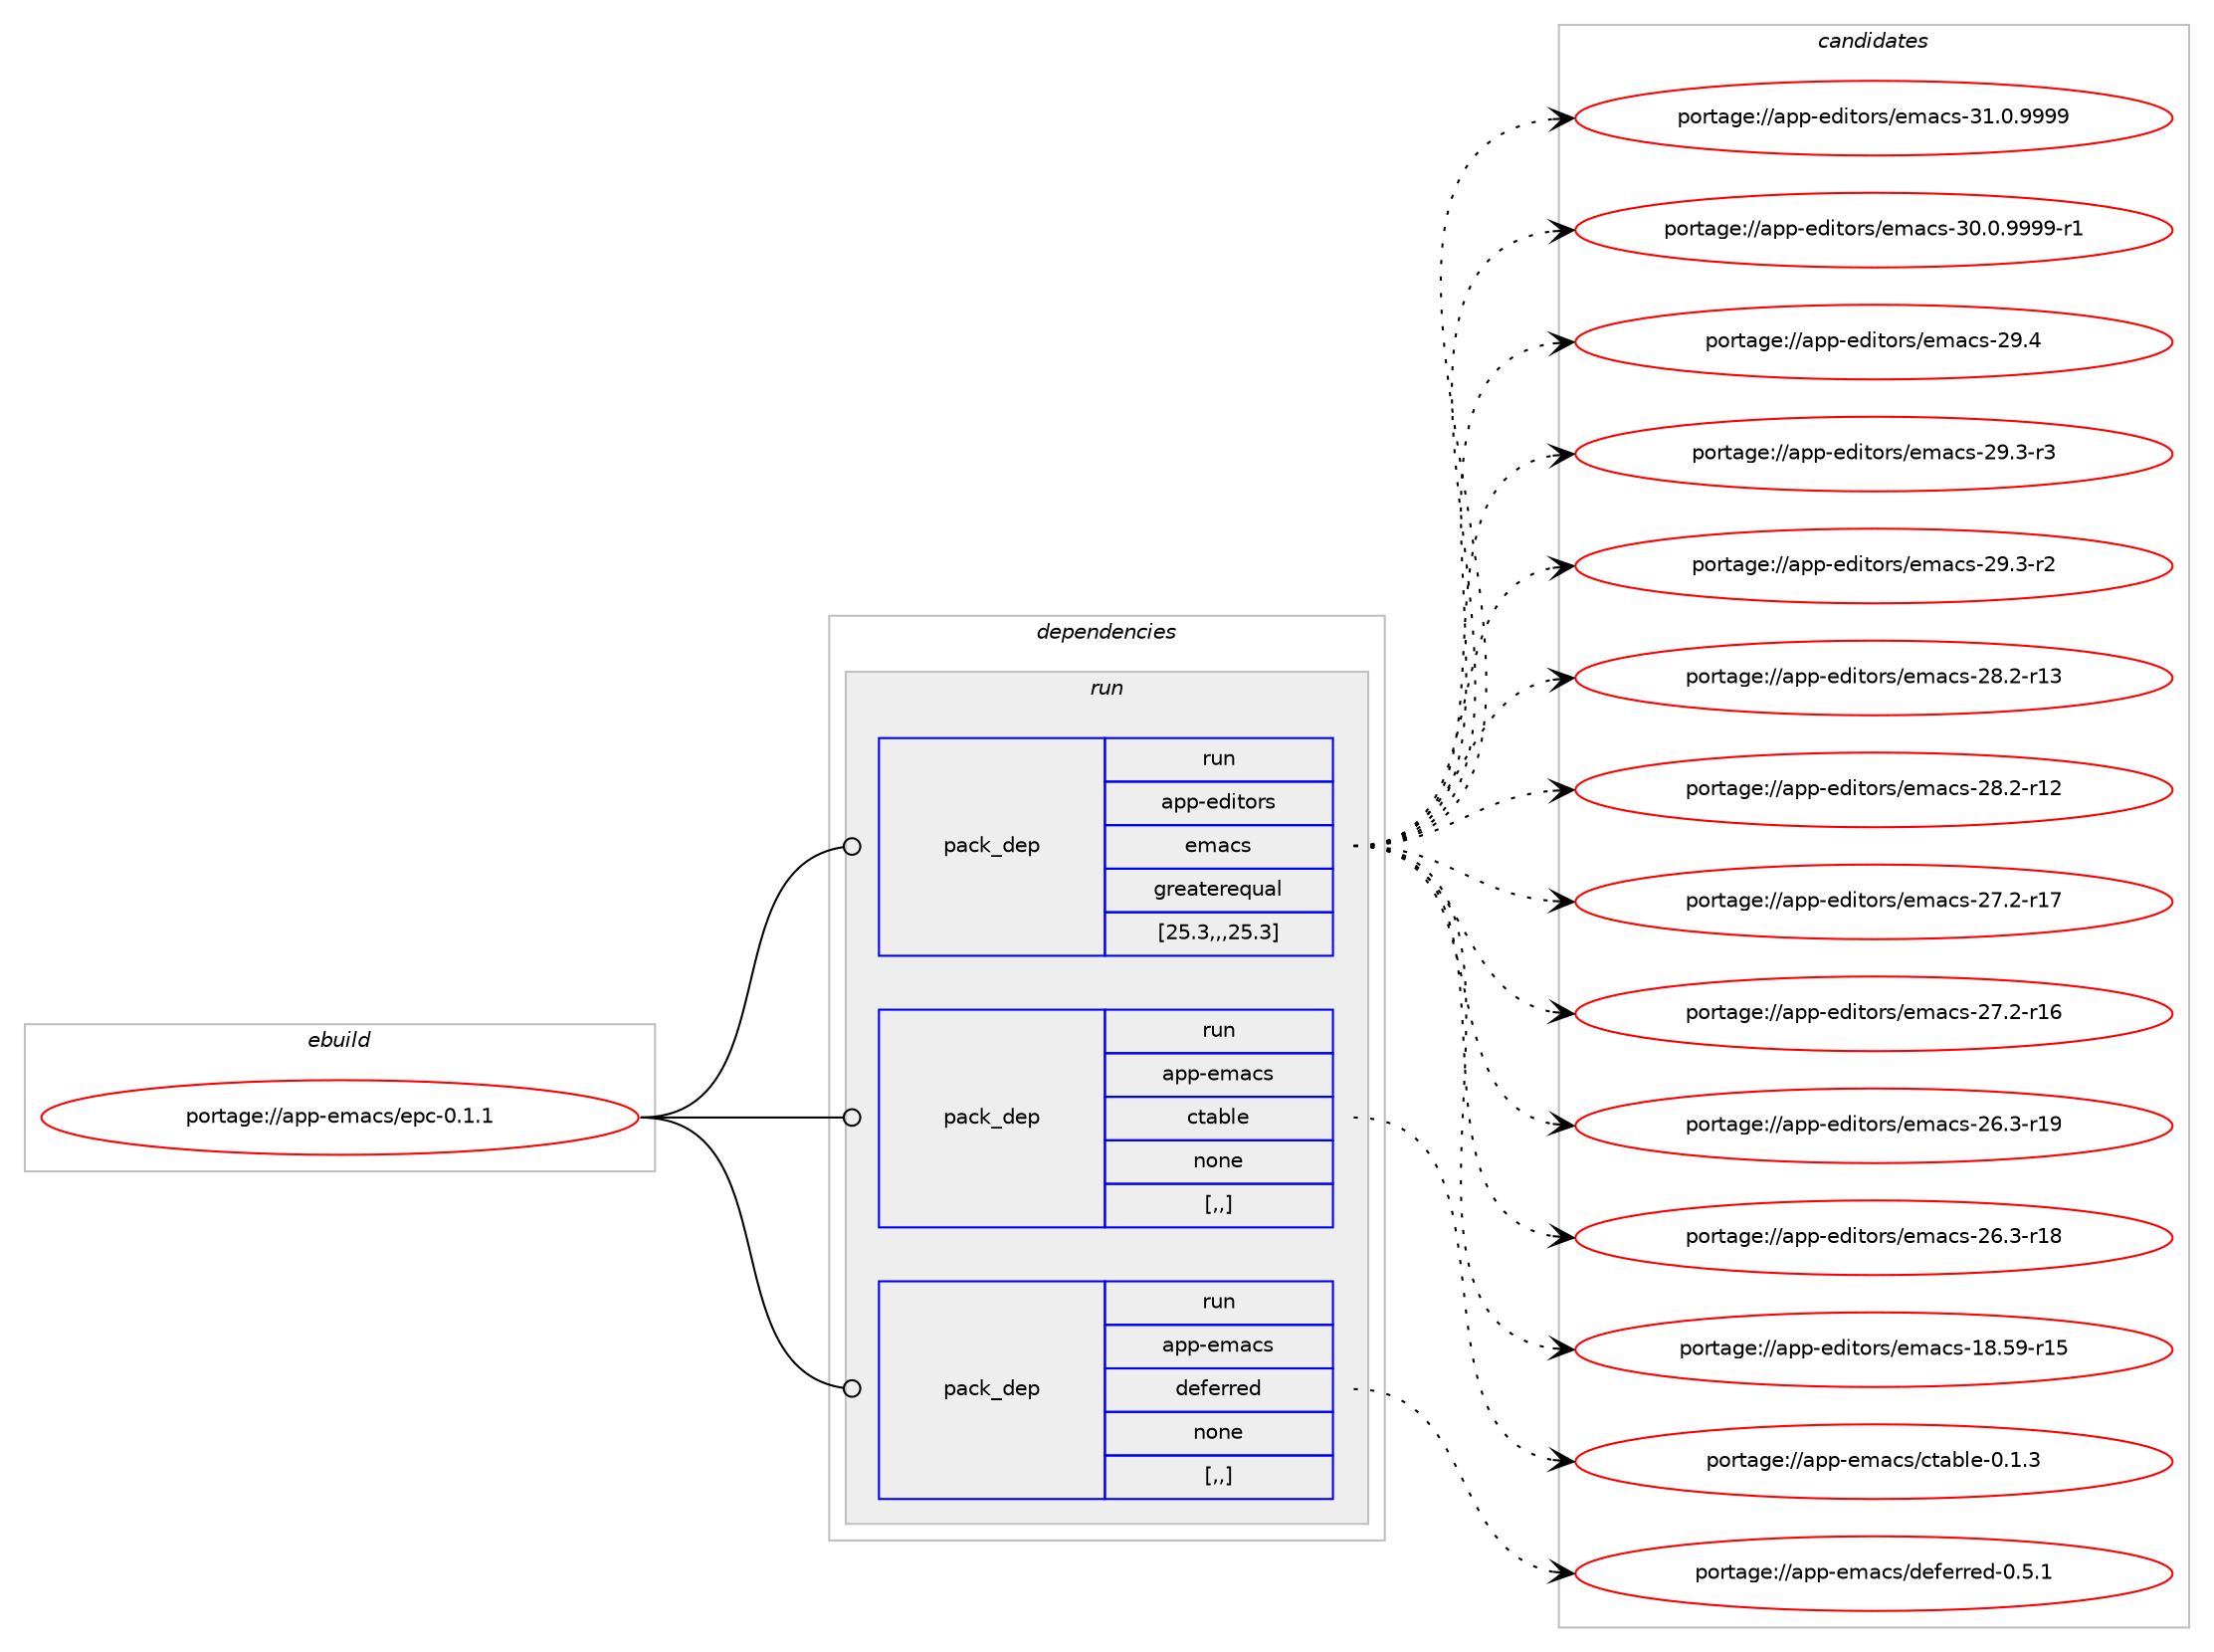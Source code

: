 digraph prolog {

# *************
# Graph options
# *************

newrank=true;
concentrate=true;
compound=true;
graph [rankdir=LR,fontname=Helvetica,fontsize=10,ranksep=1.5];#, ranksep=2.5, nodesep=0.2];
edge  [arrowhead=vee];
node  [fontname=Helvetica,fontsize=10];

# **********
# The ebuild
# **********

subgraph cluster_leftcol {
color=gray;
label=<<i>ebuild</i>>;
id [label="portage://app-emacs/epc-0.1.1", color=red, width=4, href="../app-emacs/epc-0.1.1.svg"];
}

# ****************
# The dependencies
# ****************

subgraph cluster_midcol {
color=gray;
label=<<i>dependencies</i>>;
subgraph cluster_compile {
fillcolor="#eeeeee";
style=filled;
label=<<i>compile</i>>;
}
subgraph cluster_compileandrun {
fillcolor="#eeeeee";
style=filled;
label=<<i>compile and run</i>>;
}
subgraph cluster_run {
fillcolor="#eeeeee";
style=filled;
label=<<i>run</i>>;
subgraph pack16382 {
dependency22698 [label=<<TABLE BORDER="0" CELLBORDER="1" CELLSPACING="0" CELLPADDING="4" WIDTH="220"><TR><TD ROWSPAN="6" CELLPADDING="30">pack_dep</TD></TR><TR><TD WIDTH="110">run</TD></TR><TR><TD>app-editors</TD></TR><TR><TD>emacs</TD></TR><TR><TD>greaterequal</TD></TR><TR><TD>[25.3,,,25.3]</TD></TR></TABLE>>, shape=none, color=blue];
}
id:e -> dependency22698:w [weight=20,style="solid",arrowhead="odot"];
subgraph pack16383 {
dependency22699 [label=<<TABLE BORDER="0" CELLBORDER="1" CELLSPACING="0" CELLPADDING="4" WIDTH="220"><TR><TD ROWSPAN="6" CELLPADDING="30">pack_dep</TD></TR><TR><TD WIDTH="110">run</TD></TR><TR><TD>app-emacs</TD></TR><TR><TD>ctable</TD></TR><TR><TD>none</TD></TR><TR><TD>[,,]</TD></TR></TABLE>>, shape=none, color=blue];
}
id:e -> dependency22699:w [weight=20,style="solid",arrowhead="odot"];
subgraph pack16384 {
dependency22700 [label=<<TABLE BORDER="0" CELLBORDER="1" CELLSPACING="0" CELLPADDING="4" WIDTH="220"><TR><TD ROWSPAN="6" CELLPADDING="30">pack_dep</TD></TR><TR><TD WIDTH="110">run</TD></TR><TR><TD>app-emacs</TD></TR><TR><TD>deferred</TD></TR><TR><TD>none</TD></TR><TR><TD>[,,]</TD></TR></TABLE>>, shape=none, color=blue];
}
id:e -> dependency22700:w [weight=20,style="solid",arrowhead="odot"];
}
}

# **************
# The candidates
# **************

subgraph cluster_choices {
rank=same;
color=gray;
label=<<i>candidates</i>>;

subgraph choice16382 {
color=black;
nodesep=1;
choice971121124510110010511611111411547101109979911545514946484657575757 [label="portage://app-editors/emacs-31.0.9999", color=red, width=4,href="../app-editors/emacs-31.0.9999.svg"];
choice9711211245101100105116111114115471011099799115455148464846575757574511449 [label="portage://app-editors/emacs-30.0.9999-r1", color=red, width=4,href="../app-editors/emacs-30.0.9999-r1.svg"];
choice97112112451011001051161111141154710110997991154550574652 [label="portage://app-editors/emacs-29.4", color=red, width=4,href="../app-editors/emacs-29.4.svg"];
choice971121124510110010511611111411547101109979911545505746514511451 [label="portage://app-editors/emacs-29.3-r3", color=red, width=4,href="../app-editors/emacs-29.3-r3.svg"];
choice971121124510110010511611111411547101109979911545505746514511450 [label="portage://app-editors/emacs-29.3-r2", color=red, width=4,href="../app-editors/emacs-29.3-r2.svg"];
choice97112112451011001051161111141154710110997991154550564650451144951 [label="portage://app-editors/emacs-28.2-r13", color=red, width=4,href="../app-editors/emacs-28.2-r13.svg"];
choice97112112451011001051161111141154710110997991154550564650451144950 [label="portage://app-editors/emacs-28.2-r12", color=red, width=4,href="../app-editors/emacs-28.2-r12.svg"];
choice97112112451011001051161111141154710110997991154550554650451144955 [label="portage://app-editors/emacs-27.2-r17", color=red, width=4,href="../app-editors/emacs-27.2-r17.svg"];
choice97112112451011001051161111141154710110997991154550554650451144954 [label="portage://app-editors/emacs-27.2-r16", color=red, width=4,href="../app-editors/emacs-27.2-r16.svg"];
choice97112112451011001051161111141154710110997991154550544651451144957 [label="portage://app-editors/emacs-26.3-r19", color=red, width=4,href="../app-editors/emacs-26.3-r19.svg"];
choice97112112451011001051161111141154710110997991154550544651451144956 [label="portage://app-editors/emacs-26.3-r18", color=red, width=4,href="../app-editors/emacs-26.3-r18.svg"];
choice9711211245101100105116111114115471011099799115454956465357451144953 [label="portage://app-editors/emacs-18.59-r15", color=red, width=4,href="../app-editors/emacs-18.59-r15.svg"];
dependency22698:e -> choice971121124510110010511611111411547101109979911545514946484657575757:w [style=dotted,weight="100"];
dependency22698:e -> choice9711211245101100105116111114115471011099799115455148464846575757574511449:w [style=dotted,weight="100"];
dependency22698:e -> choice97112112451011001051161111141154710110997991154550574652:w [style=dotted,weight="100"];
dependency22698:e -> choice971121124510110010511611111411547101109979911545505746514511451:w [style=dotted,weight="100"];
dependency22698:e -> choice971121124510110010511611111411547101109979911545505746514511450:w [style=dotted,weight="100"];
dependency22698:e -> choice97112112451011001051161111141154710110997991154550564650451144951:w [style=dotted,weight="100"];
dependency22698:e -> choice97112112451011001051161111141154710110997991154550564650451144950:w [style=dotted,weight="100"];
dependency22698:e -> choice97112112451011001051161111141154710110997991154550554650451144955:w [style=dotted,weight="100"];
dependency22698:e -> choice97112112451011001051161111141154710110997991154550554650451144954:w [style=dotted,weight="100"];
dependency22698:e -> choice97112112451011001051161111141154710110997991154550544651451144957:w [style=dotted,weight="100"];
dependency22698:e -> choice97112112451011001051161111141154710110997991154550544651451144956:w [style=dotted,weight="100"];
dependency22698:e -> choice9711211245101100105116111114115471011099799115454956465357451144953:w [style=dotted,weight="100"];
}
subgraph choice16383 {
color=black;
nodesep=1;
choice9711211245101109979911547991169798108101454846494651 [label="portage://app-emacs/ctable-0.1.3", color=red, width=4,href="../app-emacs/ctable-0.1.3.svg"];
dependency22699:e -> choice9711211245101109979911547991169798108101454846494651:w [style=dotted,weight="100"];
}
subgraph choice16384 {
color=black;
nodesep=1;
choice9711211245101109979911547100101102101114114101100454846534649 [label="portage://app-emacs/deferred-0.5.1", color=red, width=4,href="../app-emacs/deferred-0.5.1.svg"];
dependency22700:e -> choice9711211245101109979911547100101102101114114101100454846534649:w [style=dotted,weight="100"];
}
}

}
